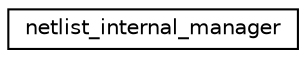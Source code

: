 digraph "Graphical Class Hierarchy"
{
  edge [fontname="Helvetica",fontsize="10",labelfontname="Helvetica",labelfontsize="10"];
  node [fontname="Helvetica",fontsize="10",shape=record];
  rankdir="LR";
  Node0 [label="netlist_internal_manager",height=0.2,width=0.4,color="black", fillcolor="white", style="filled",URL="$d4/dd1/classnetlist__internal__manager.html"];
}
